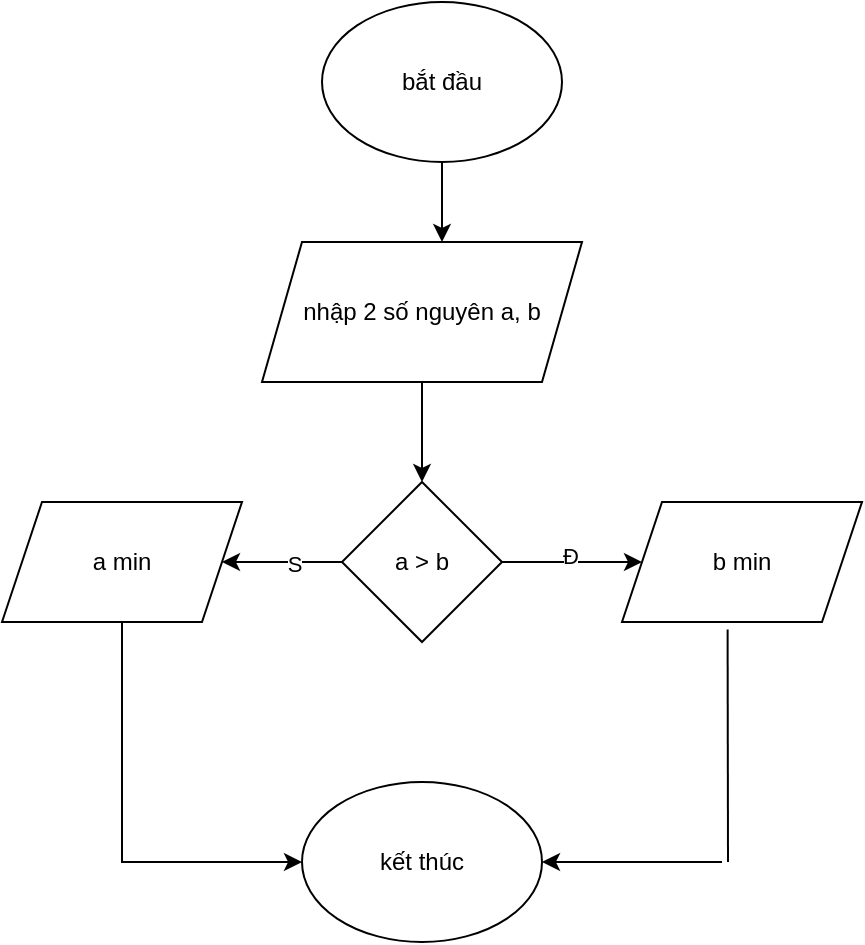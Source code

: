 <mxfile version="28.2.7">
  <diagram name="Trang-1" id="n2l8kIQzBQYOINg-zM32">
    <mxGraphModel dx="1042" dy="692" grid="1" gridSize="10" guides="1" tooltips="1" connect="1" arrows="1" fold="1" page="1" pageScale="1" pageWidth="827" pageHeight="1169" math="0" shadow="0">
      <root>
        <mxCell id="MweNgloDBVYiPMGRzq_C-0" />
        <mxCell id="MweNgloDBVYiPMGRzq_C-1" parent="MweNgloDBVYiPMGRzq_C-0" />
        <mxCell id="7l2hoxt4p9JnFRU-gYa4-0" value="bắt đầu" style="ellipse;whiteSpace=wrap;html=1;" parent="MweNgloDBVYiPMGRzq_C-1" vertex="1">
          <mxGeometry x="340" y="20" width="120" height="80" as="geometry" />
        </mxCell>
        <mxCell id="7l2hoxt4p9JnFRU-gYa4-3" style="edgeStyle=orthogonalEdgeStyle;rounded=0;orthogonalLoop=1;jettySize=auto;html=1;exitX=0.5;exitY=1;exitDx=0;exitDy=0;" parent="MweNgloDBVYiPMGRzq_C-1" source="7l2hoxt4p9JnFRU-gYa4-1" edge="1">
          <mxGeometry relative="1" as="geometry">
            <mxPoint x="390" y="260" as="targetPoint" />
          </mxGeometry>
        </mxCell>
        <mxCell id="7l2hoxt4p9JnFRU-gYa4-1" value="nhập 2 số nguyên a, b" style="shape=parallelogram;perimeter=parallelogramPerimeter;whiteSpace=wrap;html=1;fixedSize=1;" parent="MweNgloDBVYiPMGRzq_C-1" vertex="1">
          <mxGeometry x="310" y="140" width="160" height="70" as="geometry" />
        </mxCell>
        <mxCell id="7l2hoxt4p9JnFRU-gYa4-2" value="" style="endArrow=classic;html=1;rounded=0;exitX=0.5;exitY=1;exitDx=0;exitDy=0;" parent="MweNgloDBVYiPMGRzq_C-1" source="7l2hoxt4p9JnFRU-gYa4-0" edge="1">
          <mxGeometry width="50" height="50" relative="1" as="geometry">
            <mxPoint x="390" y="380" as="sourcePoint" />
            <mxPoint x="400" y="140" as="targetPoint" />
          </mxGeometry>
        </mxCell>
        <mxCell id="xhvXuannrQBQO4RMrvDz-1" style="edgeStyle=orthogonalEdgeStyle;rounded=0;orthogonalLoop=1;jettySize=auto;html=1;exitX=1;exitY=0.5;exitDx=0;exitDy=0;" parent="MweNgloDBVYiPMGRzq_C-1" source="xhvXuannrQBQO4RMrvDz-0" edge="1">
          <mxGeometry relative="1" as="geometry">
            <mxPoint x="500" y="300" as="targetPoint" />
          </mxGeometry>
        </mxCell>
        <mxCell id="xhvXuannrQBQO4RMrvDz-2" value="Đ" style="edgeLabel;html=1;align=center;verticalAlign=middle;resizable=0;points=[];" parent="xhvXuannrQBQO4RMrvDz-1" connectable="0" vertex="1">
          <mxGeometry x="-0.046" y="3" relative="1" as="geometry">
            <mxPoint as="offset" />
          </mxGeometry>
        </mxCell>
        <mxCell id="xhvXuannrQBQO4RMrvDz-4" style="edgeStyle=orthogonalEdgeStyle;rounded=0;orthogonalLoop=1;jettySize=auto;html=1;exitX=0;exitY=0.5;exitDx=0;exitDy=0;" parent="MweNgloDBVYiPMGRzq_C-1" source="xhvXuannrQBQO4RMrvDz-0" edge="1">
          <mxGeometry relative="1" as="geometry">
            <mxPoint x="290" y="300" as="targetPoint" />
          </mxGeometry>
        </mxCell>
        <mxCell id="xhvXuannrQBQO4RMrvDz-5" value="S" style="edgeLabel;html=1;align=center;verticalAlign=middle;resizable=0;points=[];" parent="xhvXuannrQBQO4RMrvDz-4" connectable="0" vertex="1">
          <mxGeometry x="-0.213" y="1" relative="1" as="geometry">
            <mxPoint as="offset" />
          </mxGeometry>
        </mxCell>
        <mxCell id="xhvXuannrQBQO4RMrvDz-0" value="a &amp;gt; b" style="rhombus;whiteSpace=wrap;html=1;" parent="MweNgloDBVYiPMGRzq_C-1" vertex="1">
          <mxGeometry x="350" y="260" width="80" height="80" as="geometry" />
        </mxCell>
        <mxCell id="xhvXuannrQBQO4RMrvDz-3" value="b min" style="shape=parallelogram;perimeter=parallelogramPerimeter;whiteSpace=wrap;html=1;fixedSize=1;" parent="MweNgloDBVYiPMGRzq_C-1" vertex="1">
          <mxGeometry x="490" y="270" width="120" height="60" as="geometry" />
        </mxCell>
        <mxCell id="xhvXuannrQBQO4RMrvDz-8" style="edgeStyle=orthogonalEdgeStyle;rounded=0;orthogonalLoop=1;jettySize=auto;html=1;exitX=0.5;exitY=1;exitDx=0;exitDy=0;entryX=0;entryY=0.5;entryDx=0;entryDy=0;" parent="MweNgloDBVYiPMGRzq_C-1" source="xhvXuannrQBQO4RMrvDz-6" target="xhvXuannrQBQO4RMrvDz-7" edge="1">
          <mxGeometry relative="1" as="geometry" />
        </mxCell>
        <mxCell id="xhvXuannrQBQO4RMrvDz-6" value="a min" style="shape=parallelogram;perimeter=parallelogramPerimeter;whiteSpace=wrap;html=1;fixedSize=1;" parent="MweNgloDBVYiPMGRzq_C-1" vertex="1">
          <mxGeometry x="180" y="270" width="120" height="60" as="geometry" />
        </mxCell>
        <mxCell id="xhvXuannrQBQO4RMrvDz-7" value="kết thúc" style="ellipse;whiteSpace=wrap;html=1;" parent="MweNgloDBVYiPMGRzq_C-1" vertex="1">
          <mxGeometry x="330" y="410" width="120" height="80" as="geometry" />
        </mxCell>
        <mxCell id="xhvXuannrQBQO4RMrvDz-10" value="" style="endArrow=none;html=1;rounded=0;entryX=0.44;entryY=1.063;entryDx=0;entryDy=0;entryPerimeter=0;" parent="MweNgloDBVYiPMGRzq_C-1" target="xhvXuannrQBQO4RMrvDz-3" edge="1">
          <mxGeometry width="50" height="50" relative="1" as="geometry">
            <mxPoint x="543" y="450" as="sourcePoint" />
            <mxPoint x="440" y="330" as="targetPoint" />
          </mxGeometry>
        </mxCell>
        <mxCell id="xhvXuannrQBQO4RMrvDz-11" value="" style="endArrow=classic;html=1;rounded=0;entryX=1;entryY=0.5;entryDx=0;entryDy=0;" parent="MweNgloDBVYiPMGRzq_C-1" target="xhvXuannrQBQO4RMrvDz-7" edge="1">
          <mxGeometry width="50" height="50" relative="1" as="geometry">
            <mxPoint x="540" y="450" as="sourcePoint" />
            <mxPoint x="440" y="330" as="targetPoint" />
          </mxGeometry>
        </mxCell>
      </root>
    </mxGraphModel>
  </diagram>
</mxfile>
